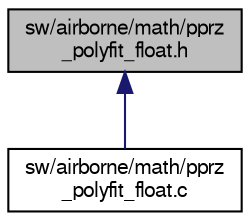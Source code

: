 digraph "sw/airborne/math/pprz_polyfit_float.h"
{
  edge [fontname="FreeSans",fontsize="10",labelfontname="FreeSans",labelfontsize="10"];
  node [fontname="FreeSans",fontsize="10",shape=record];
  Node1 [label="sw/airborne/math/pprz\l_polyfit_float.h",height=0.2,width=0.4,color="black", fillcolor="grey75", style="filled", fontcolor="black"];
  Node1 -> Node2 [dir="back",color="midnightblue",fontsize="10",style="solid",fontname="FreeSans"];
  Node2 [label="sw/airborne/math/pprz\l_polyfit_float.c",height=0.2,width=0.4,color="black", fillcolor="white", style="filled",URL="$pprz__polyfit__float_8c.html",tooltip="Polynomial regression. "];
}

